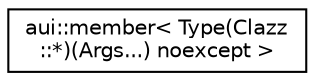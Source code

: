 digraph "Graphical Class Hierarchy"
{
 // LATEX_PDF_SIZE
  edge [fontname="Helvetica",fontsize="10",labelfontname="Helvetica",labelfontsize="10"];
  node [fontname="Helvetica",fontsize="10",shape=record];
  rankdir="LR";
  Node0 [label="aui::member\< Type(Clazz\l::*)(Args...) noexcept \>",height=0.2,width=0.4,color="black", fillcolor="white", style="filled",URL="$structaui_1_1member_3_01Type_07Clazz_1_1_5_08_07Args_8_8_8_08_01noexcept_01_4.html",tooltip=" "];
}
